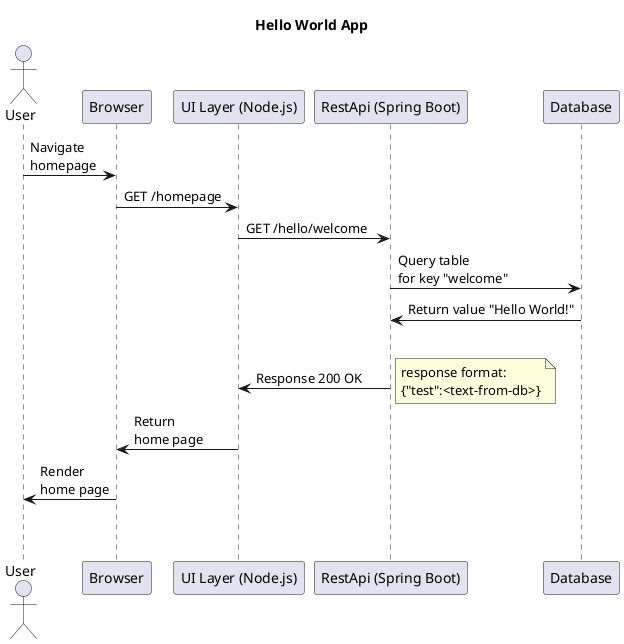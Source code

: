 @startuml

Title: Hello World App

actor "User" as U
participant "Browser" as B
participant "UI Layer (Node.js)" as UI
participant "RestApi (Spring Boot)" as RA
participant "Database" as DB

U -> B: Navigate\nhomepage
B -> UI: GET /homepage
UI -> RA: GET /hello/welcome
RA -> DB:Query table\nfor key "welcome"
DB -> RA:Return value "Hello World!"
|||
RA -> UI:Response 200 OK
note right
response format:
{"test":<text-from-db>}
end note
UI -> B: Return\nhome page
B -> U: Render\nhome page
||45||

@enduml 